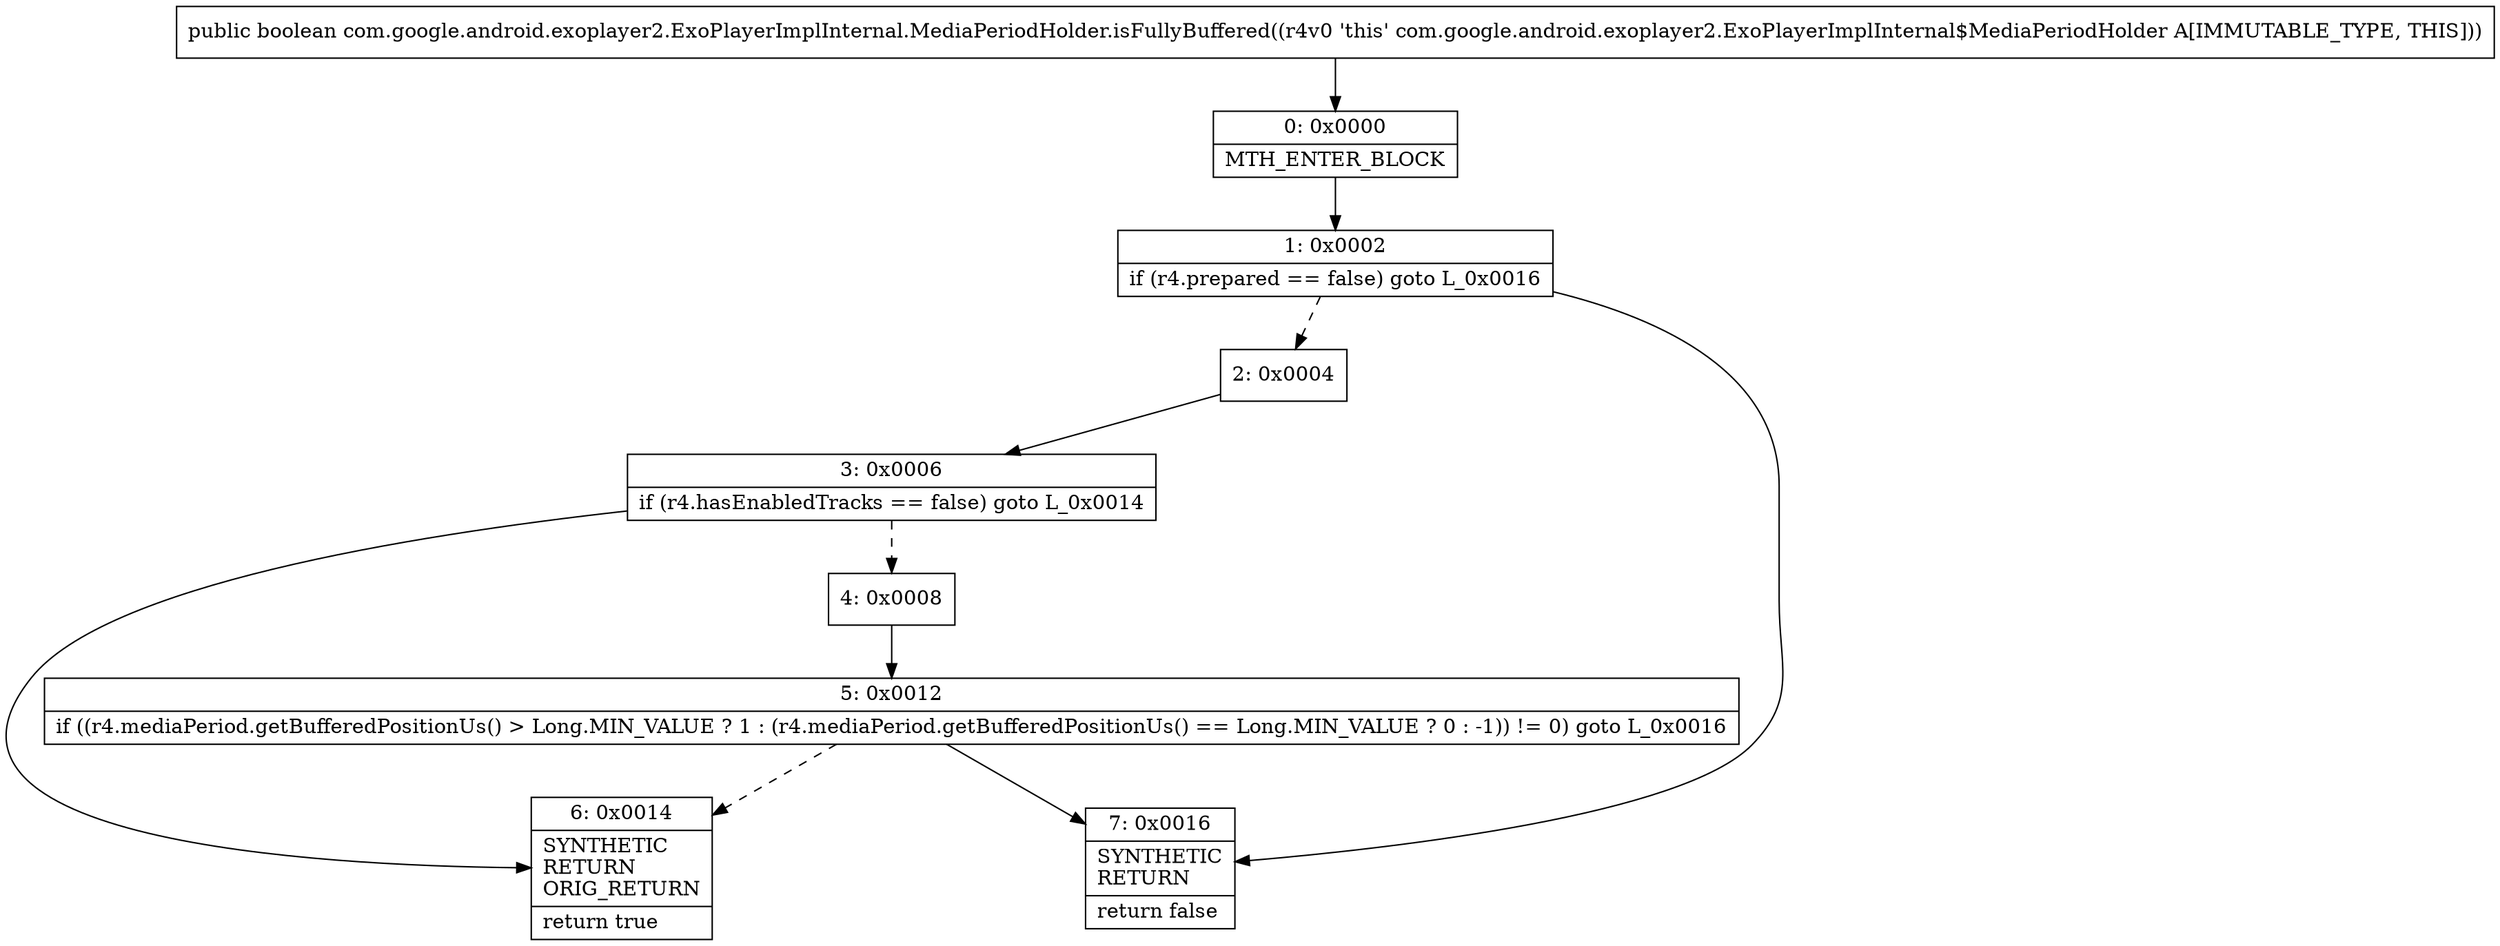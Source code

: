 digraph "CFG forcom.google.android.exoplayer2.ExoPlayerImplInternal.MediaPeriodHolder.isFullyBuffered()Z" {
Node_0 [shape=record,label="{0\:\ 0x0000|MTH_ENTER_BLOCK\l}"];
Node_1 [shape=record,label="{1\:\ 0x0002|if (r4.prepared == false) goto L_0x0016\l}"];
Node_2 [shape=record,label="{2\:\ 0x0004}"];
Node_3 [shape=record,label="{3\:\ 0x0006|if (r4.hasEnabledTracks == false) goto L_0x0014\l}"];
Node_4 [shape=record,label="{4\:\ 0x0008}"];
Node_5 [shape=record,label="{5\:\ 0x0012|if ((r4.mediaPeriod.getBufferedPositionUs() \> Long.MIN_VALUE ? 1 : (r4.mediaPeriod.getBufferedPositionUs() == Long.MIN_VALUE ? 0 : \-1)) != 0) goto L_0x0016\l}"];
Node_6 [shape=record,label="{6\:\ 0x0014|SYNTHETIC\lRETURN\lORIG_RETURN\l|return true\l}"];
Node_7 [shape=record,label="{7\:\ 0x0016|SYNTHETIC\lRETURN\l|return false\l}"];
MethodNode[shape=record,label="{public boolean com.google.android.exoplayer2.ExoPlayerImplInternal.MediaPeriodHolder.isFullyBuffered((r4v0 'this' com.google.android.exoplayer2.ExoPlayerImplInternal$MediaPeriodHolder A[IMMUTABLE_TYPE, THIS])) }"];
MethodNode -> Node_0;
Node_0 -> Node_1;
Node_1 -> Node_2[style=dashed];
Node_1 -> Node_7;
Node_2 -> Node_3;
Node_3 -> Node_4[style=dashed];
Node_3 -> Node_6;
Node_4 -> Node_5;
Node_5 -> Node_6[style=dashed];
Node_5 -> Node_7;
}

